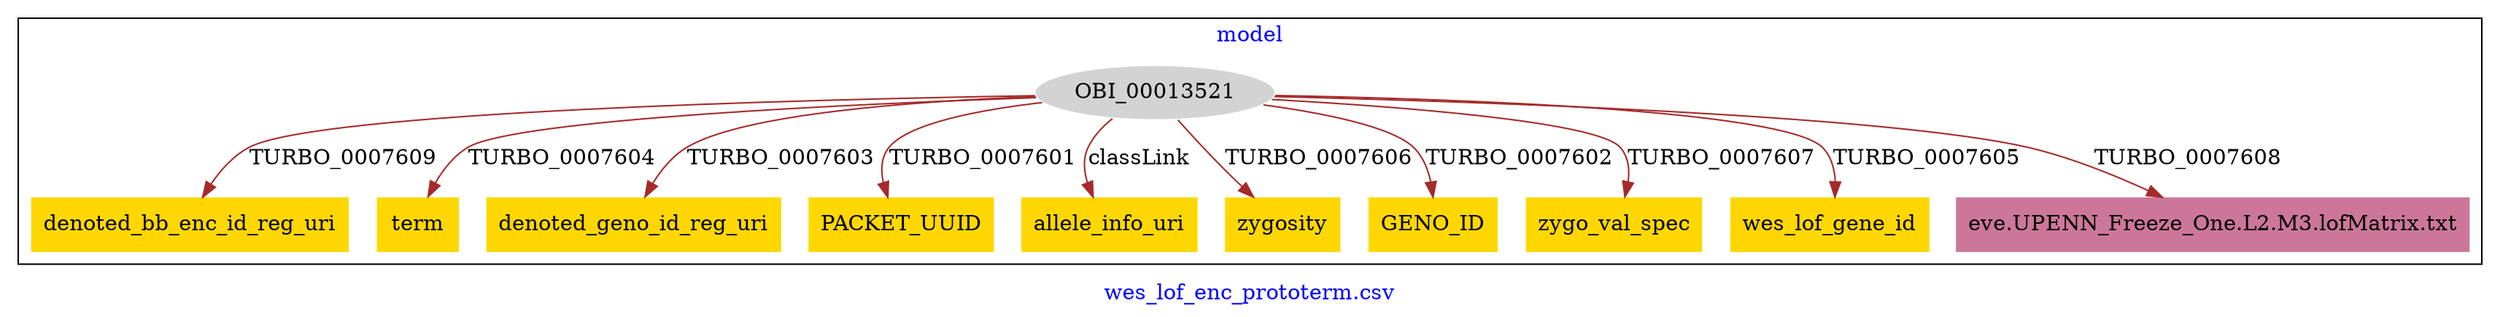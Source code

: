 digraph n0 {
fontcolor="blue"
remincross="true"
label="wes_lof_enc_prototerm.csv"
subgraph cluster {
label="model"
n2[style="filled",color="white",fillcolor="lightgray",label="OBI_00013521"];
n3[shape="plaintext",style="filled",fillcolor="gold",label="denoted_bb_enc_id_reg_uri"];
n4[shape="plaintext",style="filled",fillcolor="gold",label="term"];
n5[shape="plaintext",style="filled",fillcolor="gold",label="denoted_geno_id_reg_uri"];
n6[shape="plaintext",style="filled",fillcolor="gold",label="PACKET_UUID"];
n7[shape="plaintext",style="filled",fillcolor="gold",label="allele_info_uri"];
n8[shape="plaintext",style="filled",fillcolor="gold",label="zygosity"];
n9[shape="plaintext",style="filled",fillcolor="gold",label="GENO_ID"];
n10[shape="plaintext",style="filled",fillcolor="gold",label="zygo_val_spec"];
n11[shape="plaintext",style="filled",fillcolor="gold",label="wes_lof_gene_id"];
n12[shape="plaintext",style="filled",fillcolor="#CC7799",label="eve.UPENN_Freeze_One.L2.M3.lofMatrix.txt"];
}
n2 -> n3[color="brown",fontcolor="black",label="TURBO_0007609"]
n2 -> n4[color="brown",fontcolor="black",label="TURBO_0007604"]
n2 -> n5[color="brown",fontcolor="black",label="TURBO_0007603"]
n2 -> n6[color="brown",fontcolor="black",label="TURBO_0007601"]
n2 -> n7[color="brown",fontcolor="black",label="classLink"]
n2 -> n8[color="brown",fontcolor="black",label="TURBO_0007606"]
n2 -> n9[color="brown",fontcolor="black",label="TURBO_0007602"]
n2 -> n10[color="brown",fontcolor="black",label="TURBO_0007607"]
n2 -> n11[color="brown",fontcolor="black",label="TURBO_0007605"]
n2 -> n12[color="brown",fontcolor="black",label="TURBO_0007608"]
}
